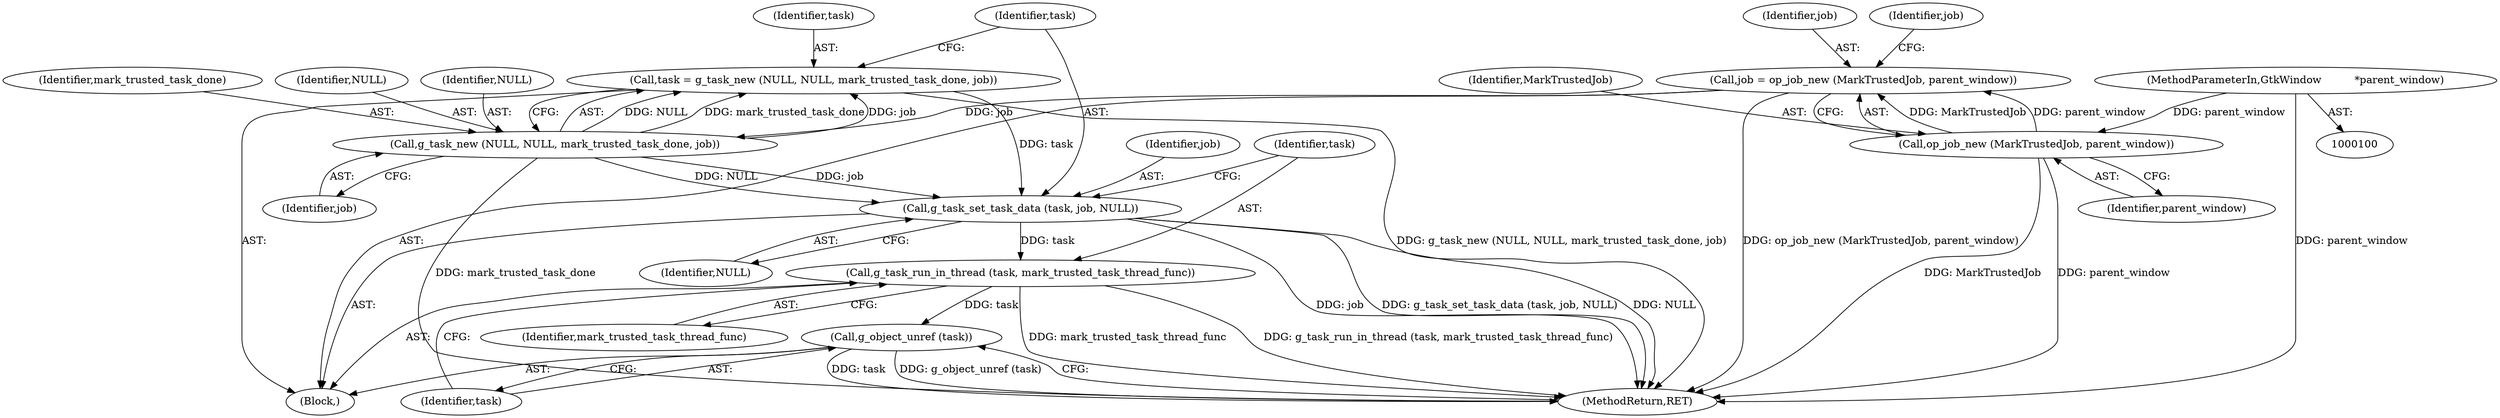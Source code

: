 digraph "1_nautilus_1630f53481f445ada0a455e9979236d31a8d3bb0_4@pointer" {
"1000142" [label="(Call,g_task_set_task_data (task, job, NULL))"];
"1000135" [label="(Call,task = g_task_new (NULL, NULL, mark_trusted_task_done, job))"];
"1000137" [label="(Call,g_task_new (NULL, NULL, mark_trusted_task_done, job))"];
"1000109" [label="(Call,job = op_job_new (MarkTrustedJob, parent_window))"];
"1000111" [label="(Call,op_job_new (MarkTrustedJob, parent_window))"];
"1000102" [label="(MethodParameterIn,GtkWindow          *parent_window)"];
"1000146" [label="(Call,g_task_run_in_thread (task, mark_trusted_task_thread_func))"];
"1000149" [label="(Call,g_object_unref (task))"];
"1000113" [label="(Identifier,parent_window)"];
"1000146" [label="(Call,g_task_run_in_thread (task, mark_trusted_task_thread_func))"];
"1000145" [label="(Identifier,NULL)"];
"1000142" [label="(Call,g_task_set_task_data (task, job, NULL))"];
"1000140" [label="(Identifier,mark_trusted_task_done)"];
"1000137" [label="(Call,g_task_new (NULL, NULL, mark_trusted_task_done, job))"];
"1000150" [label="(Identifier,task)"];
"1000144" [label="(Identifier,job)"];
"1000136" [label="(Identifier,task)"];
"1000143" [label="(Identifier,task)"];
"1000147" [label="(Identifier,task)"];
"1000116" [label="(Identifier,job)"];
"1000148" [label="(Identifier,mark_trusted_task_thread_func)"];
"1000138" [label="(Identifier,NULL)"];
"1000111" [label="(Call,op_job_new (MarkTrustedJob, parent_window))"];
"1000135" [label="(Call,task = g_task_new (NULL, NULL, mark_trusted_task_done, job))"];
"1000109" [label="(Call,job = op_job_new (MarkTrustedJob, parent_window))"];
"1000112" [label="(Identifier,MarkTrustedJob)"];
"1000106" [label="(Block,)"];
"1000149" [label="(Call,g_object_unref (task))"];
"1000151" [label="(MethodReturn,RET)"];
"1000110" [label="(Identifier,job)"];
"1000141" [label="(Identifier,job)"];
"1000139" [label="(Identifier,NULL)"];
"1000102" [label="(MethodParameterIn,GtkWindow          *parent_window)"];
"1000142" -> "1000106"  [label="AST: "];
"1000142" -> "1000145"  [label="CFG: "];
"1000143" -> "1000142"  [label="AST: "];
"1000144" -> "1000142"  [label="AST: "];
"1000145" -> "1000142"  [label="AST: "];
"1000147" -> "1000142"  [label="CFG: "];
"1000142" -> "1000151"  [label="DDG: g_task_set_task_data (task, job, NULL)"];
"1000142" -> "1000151"  [label="DDG: NULL"];
"1000142" -> "1000151"  [label="DDG: job"];
"1000135" -> "1000142"  [label="DDG: task"];
"1000137" -> "1000142"  [label="DDG: job"];
"1000137" -> "1000142"  [label="DDG: NULL"];
"1000142" -> "1000146"  [label="DDG: task"];
"1000135" -> "1000106"  [label="AST: "];
"1000135" -> "1000137"  [label="CFG: "];
"1000136" -> "1000135"  [label="AST: "];
"1000137" -> "1000135"  [label="AST: "];
"1000143" -> "1000135"  [label="CFG: "];
"1000135" -> "1000151"  [label="DDG: g_task_new (NULL, NULL, mark_trusted_task_done, job)"];
"1000137" -> "1000135"  [label="DDG: NULL"];
"1000137" -> "1000135"  [label="DDG: mark_trusted_task_done"];
"1000137" -> "1000135"  [label="DDG: job"];
"1000137" -> "1000141"  [label="CFG: "];
"1000138" -> "1000137"  [label="AST: "];
"1000139" -> "1000137"  [label="AST: "];
"1000140" -> "1000137"  [label="AST: "];
"1000141" -> "1000137"  [label="AST: "];
"1000137" -> "1000151"  [label="DDG: mark_trusted_task_done"];
"1000109" -> "1000137"  [label="DDG: job"];
"1000109" -> "1000106"  [label="AST: "];
"1000109" -> "1000111"  [label="CFG: "];
"1000110" -> "1000109"  [label="AST: "];
"1000111" -> "1000109"  [label="AST: "];
"1000116" -> "1000109"  [label="CFG: "];
"1000109" -> "1000151"  [label="DDG: op_job_new (MarkTrustedJob, parent_window)"];
"1000111" -> "1000109"  [label="DDG: MarkTrustedJob"];
"1000111" -> "1000109"  [label="DDG: parent_window"];
"1000111" -> "1000113"  [label="CFG: "];
"1000112" -> "1000111"  [label="AST: "];
"1000113" -> "1000111"  [label="AST: "];
"1000111" -> "1000151"  [label="DDG: MarkTrustedJob"];
"1000111" -> "1000151"  [label="DDG: parent_window"];
"1000102" -> "1000111"  [label="DDG: parent_window"];
"1000102" -> "1000100"  [label="AST: "];
"1000102" -> "1000151"  [label="DDG: parent_window"];
"1000146" -> "1000106"  [label="AST: "];
"1000146" -> "1000148"  [label="CFG: "];
"1000147" -> "1000146"  [label="AST: "];
"1000148" -> "1000146"  [label="AST: "];
"1000150" -> "1000146"  [label="CFG: "];
"1000146" -> "1000151"  [label="DDG: g_task_run_in_thread (task, mark_trusted_task_thread_func)"];
"1000146" -> "1000151"  [label="DDG: mark_trusted_task_thread_func"];
"1000146" -> "1000149"  [label="DDG: task"];
"1000149" -> "1000106"  [label="AST: "];
"1000149" -> "1000150"  [label="CFG: "];
"1000150" -> "1000149"  [label="AST: "];
"1000151" -> "1000149"  [label="CFG: "];
"1000149" -> "1000151"  [label="DDG: task"];
"1000149" -> "1000151"  [label="DDG: g_object_unref (task)"];
}
